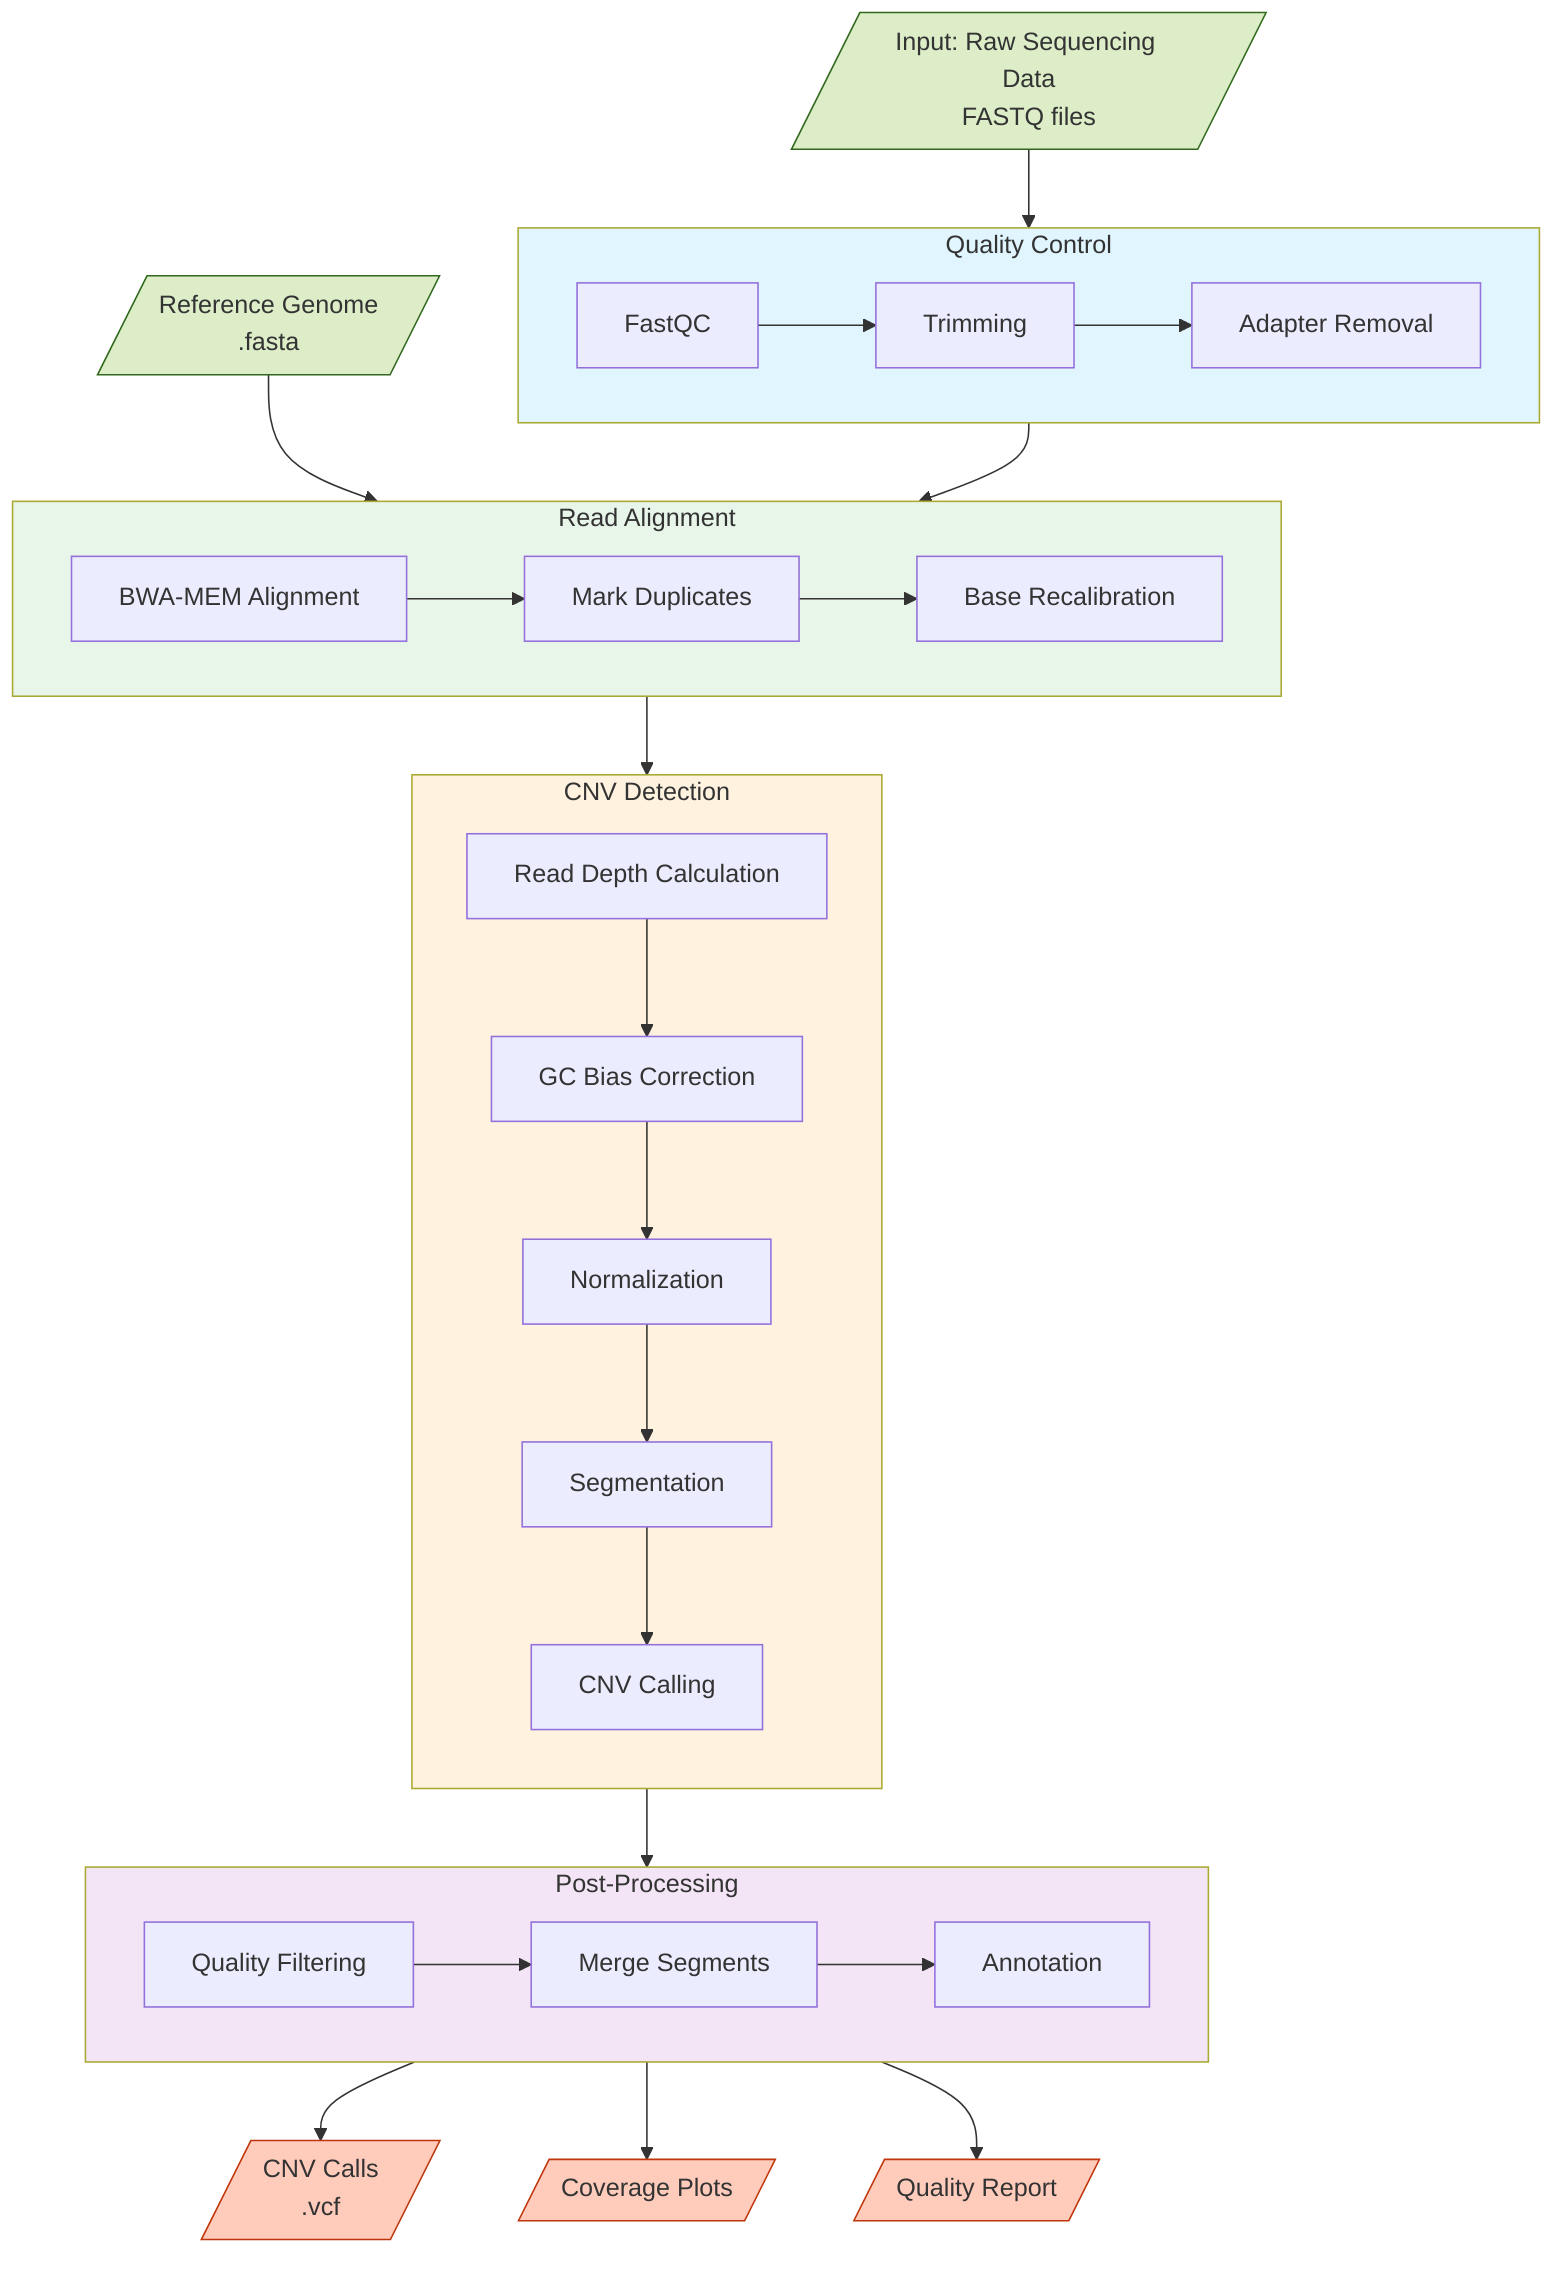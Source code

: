 flowchart TB
    input1[/Input: Raw Sequencing Data\nFASTQ files/]
    input2[/Reference Genome\n.fasta/]
    
    subgraph QC["Quality Control"]
        qc1[FastQC]
        qc2[Trimming]
        qc3[Adapter Removal]
        qc1 --> qc2 --> qc3
    end

    subgraph Alignment["Read Alignment"]
        align1[BWA-MEM Alignment]
        align2[Mark Duplicates]
        align3[Base Recalibration]
        align1 --> align2 --> align3
    end

    subgraph CNV["CNV Detection"]
        direction TB
        cnv1[Read Depth Calculation]
        cnv2[GC Bias Correction]
        cnv3[Normalization]
        cnv4[Segmentation]
        cnv5[CNV Calling]
        cnv1 --> cnv2 --> cnv3 --> cnv4 --> cnv5
    end

    subgraph Filtering["Post-Processing"]
        filt1[Quality Filtering]
        filt2[Merge Segments]
        filt3[Annotation]
        filt1 --> filt2 --> filt3
    end

    output1[/CNV Calls\n.vcf/]
    output2[/Coverage Plots/]
    output3[/Quality Report/]

    input1 --> QC
    input2 --> Alignment
    QC --> Alignment
    Alignment --> CNV
    CNV --> Filtering
    Filtering --> output1
    Filtering --> output2
    Filtering --> output3

    style QC fill:#e1f5fe
    style Alignment fill:#e8f5e9
    style CNV fill:#fff3e0
    style Filtering fill:#f3e5f5
    
    classDef input fill:#dcedc8,stroke:#33691e
    classDef output fill:#ffccbc,stroke:#bf360c
    class input1,input2 input
    class output1,output2,output3 output